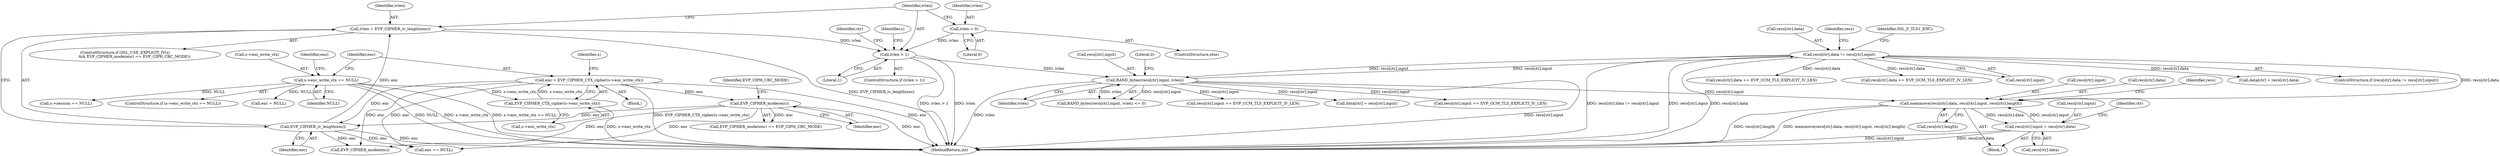 digraph "0_openssl_4ad93618d26a3ea23d36ad5498ff4f59eff3a4d2_2@API" {
"1000315" [label="(Call,memmove(recs[ctr].data, recs[ctr].input, recs[ctr].length))"];
"1000214" [label="(Call,recs[ctr].data != recs[ctr].input)"];
"1000235" [label="(Call,RAND_bytes(recs[ctr].input, ivlen))"];
"1000199" [label="(Call,ivlen > 1)"];
"1000190" [label="(Call,ivlen = EVP_CIPHER_iv_length(enc))"];
"1000192" [label="(Call,EVP_CIPHER_iv_length(enc))"];
"1000187" [label="(Call,EVP_CIPHER_mode(enc))"];
"1000176" [label="(Call,enc = EVP_CIPHER_CTX_cipher(s->enc_write_ctx))"];
"1000178" [label="(Call,EVP_CIPHER_CTX_cipher(s->enc_write_ctx))"];
"1000165" [label="(Call,s->enc_write_ctx == NULL)"];
"1000195" [label="(Call,ivlen = 0)"];
"1000331" [label="(Call,recs[ctr].input = recs[ctr].data)"];
"1000315" [label="(Call,memmove(recs[ctr].data, recs[ctr].input, recs[ctr].length))"];
"1000241" [label="(Identifier,ivlen)"];
"1000201" [label="(Literal,1)"];
"1000169" [label="(Identifier,NULL)"];
"1000186" [label="(Call,EVP_CIPHER_mode(enc) == EVP_CIPH_CBC_MODE)"];
"1000166" [label="(Call,s->enc_write_ctx)"];
"1000292" [label="(Call,s->session == NULL)"];
"1000179" [label="(Call,s->enc_write_ctx)"];
"1000213" [label="(ControlStructure,if (recs[ctr].data != recs[ctr].input))"];
"1000214" [label="(Call,recs[ctr].data != recs[ctr].input)"];
"1000227" [label="(Identifier,SSL_F_TLS1_ENC)"];
"1000315" [label="(Call,memmove(recs[ctr].data, recs[ctr].input, recs[ctr].length))"];
"1000193" [label="(Identifier,enc)"];
"1000165" [label="(Call,s->enc_write_ctx == NULL)"];
"1000174" [label="(Block,)"];
"1000332" [label="(Call,recs[ctr].input)"];
"1000316" [label="(Call,recs[ctr].data)"];
"1000178" [label="(Call,EVP_CIPHER_CTX_cipher(s->enc_write_ctx))"];
"1000215" [label="(Call,recs[ctr].data)"];
"1000314" [label="(Block,)"];
"1000326" [label="(Call,recs[ctr].length)"];
"1000199" [label="(Call,ivlen > 1)"];
"1000177" [label="(Identifier,enc)"];
"1000196" [label="(Identifier,ivlen)"];
"1000188" [label="(Identifier,enc)"];
"1000234" [label="(Call,RAND_bytes(recs[ctr].input, ivlen) <= 0)"];
"1000191" [label="(Identifier,ivlen)"];
"1000189" [label="(Identifier,EVP_CIPH_CBC_MODE)"];
"1000235" [label="(Call,RAND_bytes(recs[ctr].input, ivlen))"];
"1000187" [label="(Call,EVP_CIPHER_mode(enc))"];
"1000220" [label="(Call,recs[ctr].input)"];
"1000198" [label="(ControlStructure,if (ivlen > 1))"];
"1000200" [label="(Identifier,ivlen)"];
"1000195" [label="(Call,ivlen = 0)"];
"1000831" [label="(Call,recs[ctr].input += EVP_CCM_TLS_EXPLICIT_IV_LEN)"];
"1000164" [label="(ControlStructure,if (s->enc_write_ctx == NULL))"];
"1000313" [label="(Identifier,ctr)"];
"1000934" [label="(MethodReturn,int)"];
"1000301" [label="(Call,enc == NULL)"];
"1000824" [label="(Call,recs[ctr].data += EVP_CCM_TLS_EXPLICIT_IV_LEN)"];
"1000334" [label="(Identifier,recs)"];
"1000185" [label="(Identifier,s)"];
"1000194" [label="(ControlStructure,else)"];
"1000176" [label="(Call,enc = EVP_CIPHER_CTX_cipher(s->enc_write_ctx))"];
"1000170" [label="(Call,enc = NULL)"];
"1000238" [label="(Identifier,recs)"];
"1000331" [label="(Call,recs[ctr].input = recs[ctr].data)"];
"1000700" [label="(Call,data[ctr] = recs[ctr].input)"];
"1000205" [label="(Identifier,ctr)"];
"1000192" [label="(Call,EVP_CIPHER_iv_length(enc))"];
"1000236" [label="(Call,recs[ctr].input)"];
"1000793" [label="(Call,recs[ctr].input += EVP_GCM_TLS_EXPLICIT_IV_LEN)"];
"1000786" [label="(Call,recs[ctr].data += EVP_GCM_TLS_EXPLICIT_IV_LEN)"];
"1000242" [label="(Literal,0)"];
"1000182" [label="(ControlStructure,if (SSL_USE_EXPLICIT_IV(s)\n                && EVP_CIPHER_mode(enc) == EVP_CIPH_CBC_MODE))"];
"1000197" [label="(Literal,0)"];
"1000337" [label="(Call,recs[ctr].data)"];
"1000171" [label="(Identifier,enc)"];
"1000190" [label="(Call,ivlen = EVP_CIPHER_iv_length(enc))"];
"1000772" [label="(Call,EVP_CIPHER_mode(enc))"];
"1000294" [label="(Identifier,s)"];
"1000321" [label="(Call,recs[ctr].input)"];
"1000669" [label="(Call,data[ctr] = recs[ctr].data)"];
"1000315" -> "1000314"  [label="AST: "];
"1000315" -> "1000326"  [label="CFG: "];
"1000316" -> "1000315"  [label="AST: "];
"1000321" -> "1000315"  [label="AST: "];
"1000326" -> "1000315"  [label="AST: "];
"1000334" -> "1000315"  [label="CFG: "];
"1000315" -> "1000934"  [label="DDG: recs[ctr].length"];
"1000315" -> "1000934"  [label="DDG: memmove(recs[ctr].data, recs[ctr].input, recs[ctr].length)"];
"1000214" -> "1000315"  [label="DDG: recs[ctr].data"];
"1000235" -> "1000315"  [label="DDG: recs[ctr].input"];
"1000331" -> "1000315"  [label="DDG: recs[ctr].input"];
"1000315" -> "1000331"  [label="DDG: recs[ctr].data"];
"1000214" -> "1000213"  [label="AST: "];
"1000214" -> "1000220"  [label="CFG: "];
"1000215" -> "1000214"  [label="AST: "];
"1000220" -> "1000214"  [label="AST: "];
"1000227" -> "1000214"  [label="CFG: "];
"1000238" -> "1000214"  [label="CFG: "];
"1000214" -> "1000934"  [label="DDG: recs[ctr].data != recs[ctr].input"];
"1000214" -> "1000934"  [label="DDG: recs[ctr].input"];
"1000214" -> "1000934"  [label="DDG: recs[ctr].data"];
"1000235" -> "1000214"  [label="DDG: recs[ctr].input"];
"1000214" -> "1000235"  [label="DDG: recs[ctr].input"];
"1000214" -> "1000669"  [label="DDG: recs[ctr].data"];
"1000214" -> "1000786"  [label="DDG: recs[ctr].data"];
"1000214" -> "1000824"  [label="DDG: recs[ctr].data"];
"1000235" -> "1000234"  [label="AST: "];
"1000235" -> "1000241"  [label="CFG: "];
"1000236" -> "1000235"  [label="AST: "];
"1000241" -> "1000235"  [label="AST: "];
"1000242" -> "1000235"  [label="CFG: "];
"1000235" -> "1000934"  [label="DDG: recs[ctr].input"];
"1000235" -> "1000934"  [label="DDG: ivlen"];
"1000235" -> "1000234"  [label="DDG: recs[ctr].input"];
"1000235" -> "1000234"  [label="DDG: ivlen"];
"1000199" -> "1000235"  [label="DDG: ivlen"];
"1000235" -> "1000700"  [label="DDG: recs[ctr].input"];
"1000235" -> "1000793"  [label="DDG: recs[ctr].input"];
"1000235" -> "1000831"  [label="DDG: recs[ctr].input"];
"1000199" -> "1000198"  [label="AST: "];
"1000199" -> "1000201"  [label="CFG: "];
"1000200" -> "1000199"  [label="AST: "];
"1000201" -> "1000199"  [label="AST: "];
"1000205" -> "1000199"  [label="CFG: "];
"1000294" -> "1000199"  [label="CFG: "];
"1000199" -> "1000934"  [label="DDG: ivlen"];
"1000199" -> "1000934"  [label="DDG: ivlen > 1"];
"1000190" -> "1000199"  [label="DDG: ivlen"];
"1000195" -> "1000199"  [label="DDG: ivlen"];
"1000190" -> "1000182"  [label="AST: "];
"1000190" -> "1000192"  [label="CFG: "];
"1000191" -> "1000190"  [label="AST: "];
"1000192" -> "1000190"  [label="AST: "];
"1000200" -> "1000190"  [label="CFG: "];
"1000190" -> "1000934"  [label="DDG: EVP_CIPHER_iv_length(enc)"];
"1000192" -> "1000190"  [label="DDG: enc"];
"1000192" -> "1000193"  [label="CFG: "];
"1000193" -> "1000192"  [label="AST: "];
"1000192" -> "1000934"  [label="DDG: enc"];
"1000187" -> "1000192"  [label="DDG: enc"];
"1000176" -> "1000192"  [label="DDG: enc"];
"1000192" -> "1000301"  [label="DDG: enc"];
"1000192" -> "1000772"  [label="DDG: enc"];
"1000187" -> "1000186"  [label="AST: "];
"1000187" -> "1000188"  [label="CFG: "];
"1000188" -> "1000187"  [label="AST: "];
"1000189" -> "1000187"  [label="CFG: "];
"1000187" -> "1000934"  [label="DDG: enc"];
"1000187" -> "1000186"  [label="DDG: enc"];
"1000176" -> "1000187"  [label="DDG: enc"];
"1000187" -> "1000301"  [label="DDG: enc"];
"1000187" -> "1000772"  [label="DDG: enc"];
"1000176" -> "1000174"  [label="AST: "];
"1000176" -> "1000178"  [label="CFG: "];
"1000177" -> "1000176"  [label="AST: "];
"1000178" -> "1000176"  [label="AST: "];
"1000185" -> "1000176"  [label="CFG: "];
"1000176" -> "1000934"  [label="DDG: EVP_CIPHER_CTX_cipher(s->enc_write_ctx)"];
"1000176" -> "1000934"  [label="DDG: enc"];
"1000178" -> "1000176"  [label="DDG: s->enc_write_ctx"];
"1000176" -> "1000301"  [label="DDG: enc"];
"1000176" -> "1000772"  [label="DDG: enc"];
"1000178" -> "1000179"  [label="CFG: "];
"1000179" -> "1000178"  [label="AST: "];
"1000178" -> "1000934"  [label="DDG: s->enc_write_ctx"];
"1000165" -> "1000178"  [label="DDG: s->enc_write_ctx"];
"1000165" -> "1000164"  [label="AST: "];
"1000165" -> "1000169"  [label="CFG: "];
"1000166" -> "1000165"  [label="AST: "];
"1000169" -> "1000165"  [label="AST: "];
"1000171" -> "1000165"  [label="CFG: "];
"1000177" -> "1000165"  [label="CFG: "];
"1000165" -> "1000934"  [label="DDG: NULL"];
"1000165" -> "1000934"  [label="DDG: s->enc_write_ctx"];
"1000165" -> "1000934"  [label="DDG: s->enc_write_ctx == NULL"];
"1000165" -> "1000170"  [label="DDG: NULL"];
"1000165" -> "1000292"  [label="DDG: NULL"];
"1000195" -> "1000194"  [label="AST: "];
"1000195" -> "1000197"  [label="CFG: "];
"1000196" -> "1000195"  [label="AST: "];
"1000197" -> "1000195"  [label="AST: "];
"1000200" -> "1000195"  [label="CFG: "];
"1000331" -> "1000314"  [label="AST: "];
"1000331" -> "1000337"  [label="CFG: "];
"1000332" -> "1000331"  [label="AST: "];
"1000337" -> "1000331"  [label="AST: "];
"1000313" -> "1000331"  [label="CFG: "];
"1000331" -> "1000934"  [label="DDG: recs[ctr].input"];
"1000331" -> "1000934"  [label="DDG: recs[ctr].data"];
}
